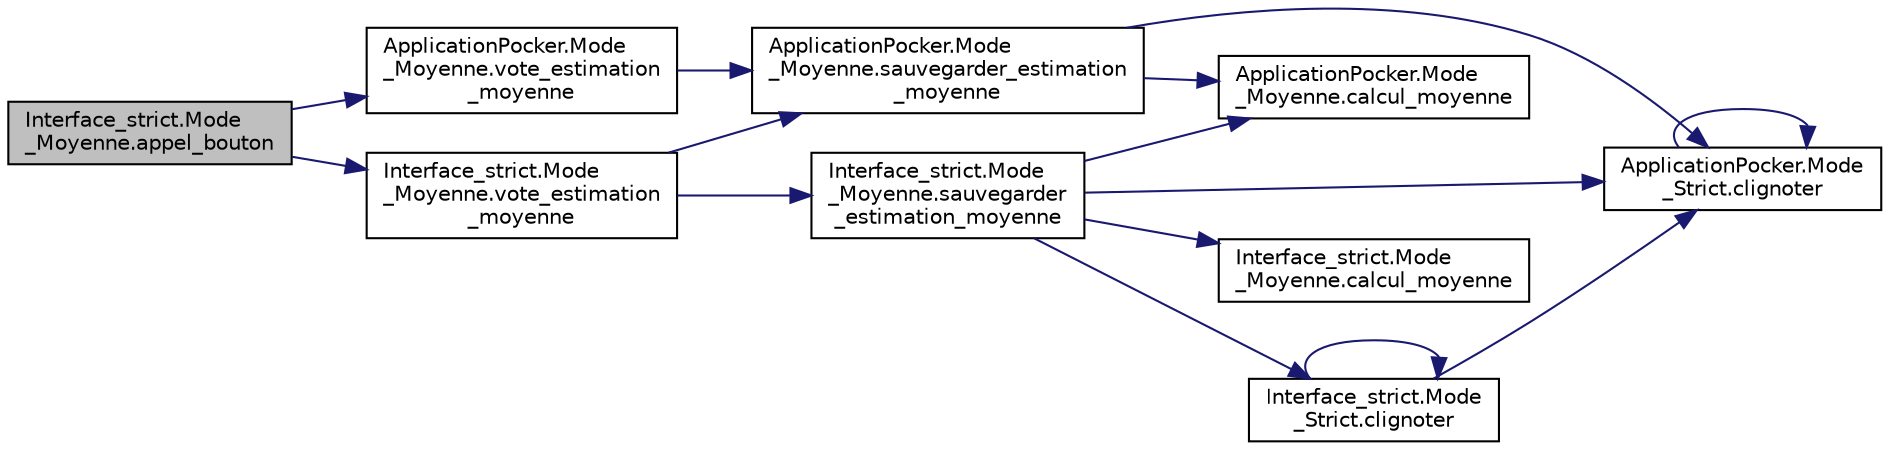 digraph "Interface_strict.Mode_Moyenne.appel_bouton"
{
  edge [fontname="Helvetica",fontsize="10",labelfontname="Helvetica",labelfontsize="10"];
  node [fontname="Helvetica",fontsize="10",shape=record];
  rankdir="LR";
  Node2 [label="Interface_strict.Mode\l_Moyenne.appel_bouton",height=0.2,width=0.4,color="black", fillcolor="grey75", style="filled", fontcolor="black"];
  Node2 -> Node3 [color="midnightblue",fontsize="10",style="solid",fontname="Helvetica"];
  Node3 [label="ApplicationPocker.Mode\l_Moyenne.vote_estimation\l_moyenne",height=0.2,width=0.4,color="black", fillcolor="white", style="filled",URL="$class_application_pocker_1_1_mode___moyenne.html#a7da49f4e1f89be04487a681b9f9e4a0c"];
  Node3 -> Node4 [color="midnightblue",fontsize="10",style="solid",fontname="Helvetica"];
  Node4 [label="ApplicationPocker.Mode\l_Moyenne.sauvegarder_estimation\l_moyenne",height=0.2,width=0.4,color="black", fillcolor="white", style="filled",URL="$class_application_pocker_1_1_mode___moyenne.html#ac296841827d4091a6bc13eebb68e9d26"];
  Node4 -> Node5 [color="midnightblue",fontsize="10",style="solid",fontname="Helvetica"];
  Node5 [label="ApplicationPocker.Mode\l_Moyenne.calcul_moyenne",height=0.2,width=0.4,color="black", fillcolor="white", style="filled",URL="$class_application_pocker_1_1_mode___moyenne.html#a332b0847f5de402967366762c6d8c4f9"];
  Node4 -> Node6 [color="midnightblue",fontsize="10",style="solid",fontname="Helvetica"];
  Node6 [label="ApplicationPocker.Mode\l_Strict.clignoter",height=0.2,width=0.4,color="black", fillcolor="white", style="filled",URL="$class_application_pocker_1_1_mode___strict.html#a843a41abde8f3149546359546840d74a"];
  Node6 -> Node6 [color="midnightblue",fontsize="10",style="solid",fontname="Helvetica"];
  Node2 -> Node7 [color="midnightblue",fontsize="10",style="solid",fontname="Helvetica"];
  Node7 [label="Interface_strict.Mode\l_Moyenne.vote_estimation\l_moyenne",height=0.2,width=0.4,color="black", fillcolor="white", style="filled",URL="$class_interface__strict_1_1_mode___moyenne.html#a76995324be0e80f7ba2ed238acc9a2a1"];
  Node7 -> Node4 [color="midnightblue",fontsize="10",style="solid",fontname="Helvetica"];
  Node7 -> Node8 [color="midnightblue",fontsize="10",style="solid",fontname="Helvetica"];
  Node8 [label="Interface_strict.Mode\l_Moyenne.sauvegarder\l_estimation_moyenne",height=0.2,width=0.4,color="black", fillcolor="white", style="filled",URL="$class_interface__strict_1_1_mode___moyenne.html#a640bc5b1860f334fab93f7b01420b8bd"];
  Node8 -> Node5 [color="midnightblue",fontsize="10",style="solid",fontname="Helvetica"];
  Node8 -> Node9 [color="midnightblue",fontsize="10",style="solid",fontname="Helvetica"];
  Node9 [label="Interface_strict.Mode\l_Moyenne.calcul_moyenne",height=0.2,width=0.4,color="black", fillcolor="white", style="filled",URL="$class_interface__strict_1_1_mode___moyenne.html#a0621e696e42a9f1a6bc5efc2eae8beb9"];
  Node8 -> Node6 [color="midnightblue",fontsize="10",style="solid",fontname="Helvetica"];
  Node8 -> Node10 [color="midnightblue",fontsize="10",style="solid",fontname="Helvetica"];
  Node10 [label="Interface_strict.Mode\l_Strict.clignoter",height=0.2,width=0.4,color="black", fillcolor="white", style="filled",URL="$class_interface__strict_1_1_mode___strict.html#a4e861610380efa3bf23ac3e7c2ecdac7"];
  Node10 -> Node6 [color="midnightblue",fontsize="10",style="solid",fontname="Helvetica"];
  Node10 -> Node10 [color="midnightblue",fontsize="10",style="solid",fontname="Helvetica"];
}
